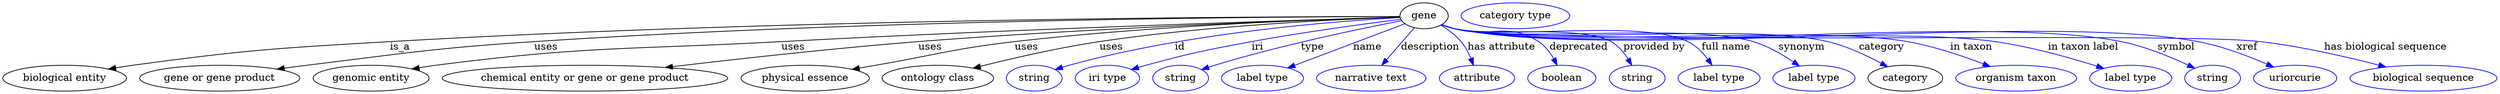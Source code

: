 digraph {
	graph [bb="0,0,3437.5,123"];
	node [label="\N"];
	gene	[height=0.5,
		label=gene,
		pos="1958.1,105",
		width=0.92075];
	"biological entity"	[height=0.5,
		pos="85.142,18",
		width=2.3651];
	gene -> "biological entity"	[label=is_a,
		lp="547.14,61.5",
		pos="e,145.84,30.643 1925,104.03 1768.5,103.97 1089,101.77 533.14,69 375.84,59.727 336.28,57.23 180.14,36 172.23,34.925 163.98,33.661 \
155.78,32.316"];
	"gene or gene product"	[height=0.5,
		pos="299.14,18",
		width=3.0692];
	gene -> "gene or gene product"	[label=uses,
		lp="748.64,61.5",
		pos="e,377.82,30.661 1924.9,103.98 1782,103.69 1204.9,100.54 732.14,69 592.13,59.658 557.4,53.259 418.14,36 408.36,34.787 398.13,33.443 \
387.96,32.057"];
	"genomic entity"	[height=0.5,
		pos="507.14,18",
		width=2.2206];
	gene -> "genomic entity"	[label=uses,
		lp="1089.6,61.5",
		pos="e,563.48,30.814 1925.2,103.05 1808.7,99.608 1405.6,87.068 1073.1,69 860.95,57.467 806.89,63.317 596.14,36 588.77,35.044 581.08,33.861 \
573.45,32.568"];
	"chemical entity or gene or gene product"	[height=0.5,
		pos="802.14,18",
		width=5.4703];
	gene -> "chemical entity or gene or gene product"	[label=uses,
		lp="1277.6,61.5",
		pos="e,913.27,32.942 1925.1,103.03 1825,99.925 1516.3,89.285 1261.1,69 1146.3,59.867 1015.7,45.223 923.22,34.139"];
	"physical essence"	[height=0.5,
		pos="1105.1,18",
		width=2.4553];
	gene -> "physical essence"	[label=uses,
		lp="1410.6,61.5",
		pos="e,1169.6,30.323 1925,103.2 1837.8,100.81 1594.9,92.41 1394.1,69 1308.1,58.971 1287.5,50.807 1202.1,36 1194.8,34.729 1187.2,33.4 \
1179.6,32.069"];
	"ontology class"	[height=0.5,
		pos="1288.1,18",
		width=2.1304];
	gene -> "ontology class"	[label=uses,
		lp="1527.6,61.5",
		pos="e,1336.9,32.046 1925.2,103.02 1850.9,100.48 1664.9,92.137 1511.1,69 1454.8,60.52 1391.5,45.815 1346.7,34.541"];
	id	[color=blue,
		height=0.5,
		label=string,
		pos="1421.1,18",
		width=1.0652];
	gene -> id	[color=blue,
		label=id,
		lp="1622.1,61.5",
		pos="e,1450.1,29.996 1925.2,102.43 1845.5,97.983 1636.6,82.465 1469.1,36 1466,35.137 1462.8,34.175 1459.6,33.159",
		style=solid];
	iri	[color=blue,
		height=0.5,
		label="iri type",
		pos="1522.1,18",
		width=1.2277];
	gene -> iri	[color=blue,
		label=iri,
		lp="1729.1,61.5",
		pos="e,1555.4,29.946 1926.2,100.08 1880.5,94.294 1794.1,82.671 1721.1,69 1656.2,56.83 1639.9,53.271 1576.1,36 1572.6,35.031 1568.9,33.979 \
1565.2,32.889",
		style=solid];
	type	[color=blue,
		height=0.5,
		label=string,
		pos="1623.1,18",
		width=1.0652];
	gene -> type	[color=blue,
		label=type,
		lp="1804.1,61.5",
		pos="e,1652.1,29.953 1927.1,98.108 1873.9,87.697 1762.2,64.438 1670.1,36 1667.4,35.147 1664.5,34.229 1661.7,33.277",
		style=solid];
	name	[color=blue,
		height=0.5,
		label="label type",
		pos="1736.1,18",
		width=1.5707];
	gene -> name	[color=blue,
		label=name,
		lp="1881.1,61.5",
		pos="e,1770.8,32.278 1931.8,93.916 1894.5,79.617 1825.6,53.267 1780.4,35.938",
		style=solid];
	description	[color=blue,
		height=0.5,
		label="narrative text",
		pos="1886.1,18",
		width=2.0943];
	gene -> description	[color=blue,
		label=description,
		lp="1967.6,61.5",
		pos="e,1899.7,35.798 1944.1,88.431 1938.8,82.406 1932.6,75.425 1927.1,69 1920.2,60.798 1912.6,51.716 1906,43.568",
		style=solid];
	"has attribute"	[color=blue,
		height=0.5,
		label=attribute,
		pos="2031.1,18",
		width=1.4443];
	gene -> "has attribute"	[color=blue,
		label="has attribute",
		lp="2065.1,61.5",
		pos="e,2025.9,36.014 1980.8,91.724 1990.2,85.808 2000.6,78.029 2008.1,69 2013.9,62.117 2018.5,53.561 2022.1,45.484",
		style=solid];
	deprecated	[color=blue,
		height=0.5,
		label=boolean,
		pos="2148.1,18",
		width=1.2999];
	gene -> deprecated	[color=blue,
		label=deprecated,
		lp="2171.6,61.5",
		pos="e,2141.6,36.126 1983.1,92.788 1988.7,90.622 1994.5,88.549 2000.1,87 2050.4,73.12 2072.4,97.492 2116.1,69 2125,63.235 2131.9,54.08 \
2137,45.17",
		style=solid];
	"provided by"	[color=blue,
		height=0.5,
		label=string,
		pos="2251.1,18",
		width=1.0652];
	gene -> "provided by"	[color=blue,
		label="provided by",
		lp="2274.6,61.5",
		pos="e,2244,35.942 1982.6,92.66 1988.3,90.447 1994.3,88.385 2000.1,87 2047,75.838 2174.4,93 2216.1,69 2225.8,63.456 2233.4,54.049 2239,\
44.88",
		style=solid];
	"full name"	[color=blue,
		height=0.5,
		label="label type",
		pos="2364.1,18",
		width=1.5707];
	gene -> "full name"	[color=blue,
		label="full name",
		lp="2373.6,61.5",
		pos="e,2354.5,36.127 1982.6,92.543 1988.2,90.336 1994.3,88.306 2000.1,87 2069.9,71.387 2257.1,100.61 2321.1,69 2332.1,63.571 2341.5,53.923 \
2348.6,44.54",
		style=solid];
	synonym	[color=blue,
		height=0.5,
		label="label type",
		pos="2495.1,18",
		width=1.5707];
	gene -> synonym	[color=blue,
		label=synonym,
		lp="2478.1,61.5",
		pos="e,2475.1,34.832 1982.6,92.49 1988.2,90.285 1994.3,88.271 2000.1,87 2089.5,67.568 2323.5,95.172 2411.1,69 2431,63.07 2451,51.43 2466.5,\
40.872",
		style=solid];
	category	[height=0.5,
		pos="2621.1,18",
		width=1.4263];
	gene -> category	[color=blue,
		label=category,
		lp="2588.6,61.5",
		pos="e,2596.7,33.918 1982.6,92.452 1988.2,90.249 1994.3,88.245 2000.1,87 2111.9,63.196 2403,95.731 2514.1,69 2540.1,62.762 2567.3,49.954 \
2587.8,38.863",
		style=solid];
	"in taxon"	[color=blue,
		height=0.5,
		label="organism taxon",
		pos="2774.1,18",
		width=2.3109];
	gene -> "in taxon"	[color=blue,
		label="in taxon",
		lp="2712.1,61.5",
		pos="e,2738.2,34.285 1982.6,92.425 1988.2,90.224 1994.3,88.227 2000.1,87 2135.9,58.527 2487.5,93.193 2624.1,69 2660.2,62.613 2699.4,49.303 \
2728.7,38.02",
		style=solid];
	"in taxon label"	[color=blue,
		height=0.5,
		label="label type",
		pos="2932.1,18",
		width=1.5707];
	gene -> "in taxon label"	[color=blue,
		label="in taxon label",
		lp="2866.6,61.5",
		pos="e,2895.1,31.708 1982.6,92.405 1988.2,90.205 1994.3,88.213 2000.1,87 2162.3,53.389 2581.2,92.554 2745.1,69 2793.8,62.002 2848,46.653 \
2885.5,34.795",
		style=solid];
	symbol	[color=blue,
		height=0.5,
		label=string,
		pos="3045.1,18",
		width=1.0652];
	gene -> symbol	[color=blue,
		label=symbol,
		lp="2995.1,61.5",
		pos="e,3020.4,31.915 1982.1,92.559 1987.9,90.291 1994.1,88.232 2000.1,87 2200.2,46 2718.9,109.32 2919.1,69 2951.5,62.48 2986.3,48.078 \
3011.1,36.397",
		style=solid];
	xref	[color=blue,
		height=0.5,
		label=uriorcurie,
		pos="3159.1,18",
		width=1.5887];
	gene -> xref	[color=blue,
		label=xref,
		lp="3092.6,61.5",
		pos="e,3129.4,33.451 1982.1,92.55 1987.9,90.282 1994.1,88.225 2000.1,87 2223.4,41.499 2801.3,111.43 3025.1,69 3058.3,62.719 3094,49.028 \
3120.2,37.559",
		style=solid];
	"has biological sequence"	[color=blue,
		height=0.5,
		label="biological sequence",
		pos="3336.1,18",
		width=2.8164];
	gene -> "has biological sequence"	[color=blue,
		label="has biological sequence",
		lp="3283.6,61.5",
		pos="e,3284.4,33.642 1982.1,92.544 1987.9,90.277 1994.1,88.221 2000.1,87 2121.1,62.423 2988.5,83.465 3111.1,69 3167.1,62.397 3229.6,47.924 \
3274.5,36.24",
		style=solid];
	"named thing_category"	[color=blue,
		height=0.5,
		label="category type",
		pos="2084.1,105",
		width=2.0762];
}
